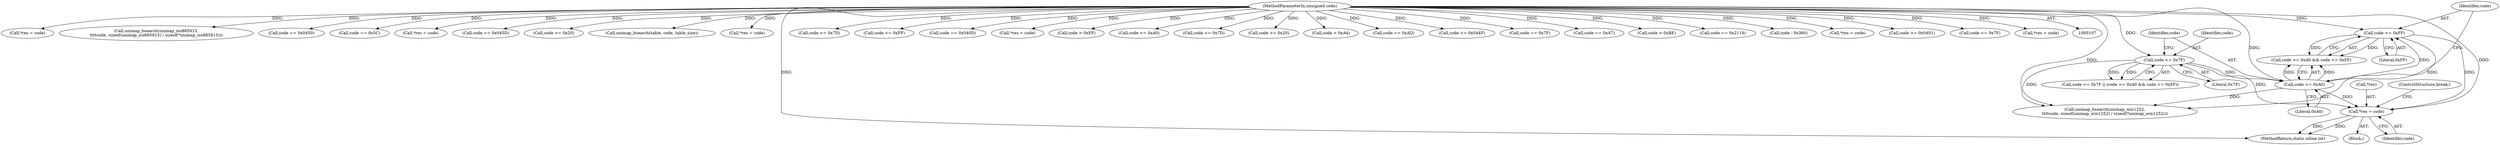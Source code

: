 digraph "0_php-src_0da8b8b801f9276359262f1ef8274c7812d3dfda?w=1_4@pointer" {
"1000255" [label="(Call,*res = code)"];
"1000251" [label="(Call,code <= 0xFF)"];
"1000248" [label="(Call,code >= 0xA0)"];
"1000244" [label="(Call,code <= 0x7F)"];
"1000108" [label="(MethodParameterIn,unsigned code)"];
"1000249" [label="(Identifier,code)"];
"1000141" [label="(Call,*res = code)"];
"1000222" [label="(Call,unimap_bsearch(unimap_iso885915,\n\t\t\t\tcode, sizeof(unimap_iso885915) / sizeof(*unimap_iso885915)))"];
"1000263" [label="(Call,unimap_bsearch(unimap_win1252,\n\t\t\t\tcode, sizeof(unimap_win1252) / sizeof(*unimap_win1252)))"];
"1000181" [label="(Call,code == 0x0450)"];
"1000379" [label="(Call,code == 0x5C)"];
"1000384" [label="(Call,*res = code)"];
"1000184" [label="(Call,code == 0x045D)"];
"1000371" [label="(Call,code >= 0x20)"];
"1000251" [label="(Call,code <= 0xFF)"];
"1000353" [label="(Call,unimap_bsearch(table, code, table_size))"];
"1000345" [label="(Call,*res = code)"];
"1000419" [label="(MethodReturn,static inline int)"];
"1000401" [label="(Call,code <= 0x7D)"];
"1000210" [label="(Call,code <= 0xFF)"];
"1000177" [label="(Call,code == 0x040D)"];
"1000247" [label="(Call,code >= 0xA0 && code <= 0xFF)"];
"1000405" [label="(Call,*res = code)"];
"1000254" [label="(Block,)"];
"1000244" [label="(Call,code <= 0x7F)"];
"1000246" [label="(Literal,0x7F)"];
"1000120" [label="(Call,code > 0xFF)"];
"1000253" [label="(Literal,0xFF)"];
"1000134" [label="(Call,code <= 0xA0)"];
"1000248" [label="(Call,code >= 0xA0)"];
"1000374" [label="(Call,code <= 0x7D)"];
"1000256" [label="(Call,*res)"];
"1000258" [label="(Identifier,code)"];
"1000398" [label="(Call,code >= 0x20)"];
"1000281" [label="(ControlStructure,break;)"];
"1000203" [label="(Call,code < 0xA4)"];
"1000245" [label="(Identifier,code)"];
"1000243" [label="(Call,code <= 0x7F || (code >= 0xA0 && code <= 0xFF))"];
"1000137" [label="(Call,code == 0xAD)"];
"1000171" [label="(Call,code <= 0x044F)"];
"1000284" [label="(Call,code == 0x7F)"];
"1000157" [label="(Call,code == 0xA7)"];
"1000207" [label="(Call,code > 0xBE)"];
"1000147" [label="(Call,code == 0x2116)"];
"1000192" [label="(Call,code - 0x360)"];
"1000250" [label="(Literal,0xA0)"];
"1000126" [label="(Call,*res = code)"];
"1000108" [label="(MethodParameterIn,unsigned code)"];
"1000168" [label="(Call,code >= 0x0401)"];
"1000341" [label="(Call,code <= 0x7F)"];
"1000252" [label="(Identifier,code)"];
"1000214" [label="(Call,*res = code)"];
"1000255" [label="(Call,*res = code)"];
"1000255" -> "1000254"  [label="AST: "];
"1000255" -> "1000258"  [label="CFG: "];
"1000256" -> "1000255"  [label="AST: "];
"1000258" -> "1000255"  [label="AST: "];
"1000281" -> "1000255"  [label="CFG: "];
"1000255" -> "1000419"  [label="DDG: "];
"1000255" -> "1000419"  [label="DDG: "];
"1000251" -> "1000255"  [label="DDG: "];
"1000244" -> "1000255"  [label="DDG: "];
"1000248" -> "1000255"  [label="DDG: "];
"1000108" -> "1000255"  [label="DDG: "];
"1000251" -> "1000247"  [label="AST: "];
"1000251" -> "1000253"  [label="CFG: "];
"1000252" -> "1000251"  [label="AST: "];
"1000253" -> "1000251"  [label="AST: "];
"1000247" -> "1000251"  [label="CFG: "];
"1000251" -> "1000247"  [label="DDG: "];
"1000251" -> "1000247"  [label="DDG: "];
"1000248" -> "1000251"  [label="DDG: "];
"1000108" -> "1000251"  [label="DDG: "];
"1000251" -> "1000263"  [label="DDG: "];
"1000248" -> "1000247"  [label="AST: "];
"1000248" -> "1000250"  [label="CFG: "];
"1000249" -> "1000248"  [label="AST: "];
"1000250" -> "1000248"  [label="AST: "];
"1000252" -> "1000248"  [label="CFG: "];
"1000247" -> "1000248"  [label="CFG: "];
"1000248" -> "1000247"  [label="DDG: "];
"1000248" -> "1000247"  [label="DDG: "];
"1000244" -> "1000248"  [label="DDG: "];
"1000108" -> "1000248"  [label="DDG: "];
"1000248" -> "1000263"  [label="DDG: "];
"1000244" -> "1000243"  [label="AST: "];
"1000244" -> "1000246"  [label="CFG: "];
"1000245" -> "1000244"  [label="AST: "];
"1000246" -> "1000244"  [label="AST: "];
"1000249" -> "1000244"  [label="CFG: "];
"1000243" -> "1000244"  [label="CFG: "];
"1000244" -> "1000243"  [label="DDG: "];
"1000244" -> "1000243"  [label="DDG: "];
"1000108" -> "1000244"  [label="DDG: "];
"1000244" -> "1000263"  [label="DDG: "];
"1000108" -> "1000107"  [label="AST: "];
"1000108" -> "1000419"  [label="DDG: "];
"1000108" -> "1000120"  [label="DDG: "];
"1000108" -> "1000126"  [label="DDG: "];
"1000108" -> "1000134"  [label="DDG: "];
"1000108" -> "1000137"  [label="DDG: "];
"1000108" -> "1000141"  [label="DDG: "];
"1000108" -> "1000147"  [label="DDG: "];
"1000108" -> "1000157"  [label="DDG: "];
"1000108" -> "1000168"  [label="DDG: "];
"1000108" -> "1000171"  [label="DDG: "];
"1000108" -> "1000177"  [label="DDG: "];
"1000108" -> "1000181"  [label="DDG: "];
"1000108" -> "1000184"  [label="DDG: "];
"1000108" -> "1000192"  [label="DDG: "];
"1000108" -> "1000203"  [label="DDG: "];
"1000108" -> "1000207"  [label="DDG: "];
"1000108" -> "1000210"  [label="DDG: "];
"1000108" -> "1000214"  [label="DDG: "];
"1000108" -> "1000222"  [label="DDG: "];
"1000108" -> "1000263"  [label="DDG: "];
"1000108" -> "1000284"  [label="DDG: "];
"1000108" -> "1000341"  [label="DDG: "];
"1000108" -> "1000345"  [label="DDG: "];
"1000108" -> "1000353"  [label="DDG: "];
"1000108" -> "1000371"  [label="DDG: "];
"1000108" -> "1000374"  [label="DDG: "];
"1000108" -> "1000379"  [label="DDG: "];
"1000108" -> "1000384"  [label="DDG: "];
"1000108" -> "1000398"  [label="DDG: "];
"1000108" -> "1000401"  [label="DDG: "];
"1000108" -> "1000405"  [label="DDG: "];
}
